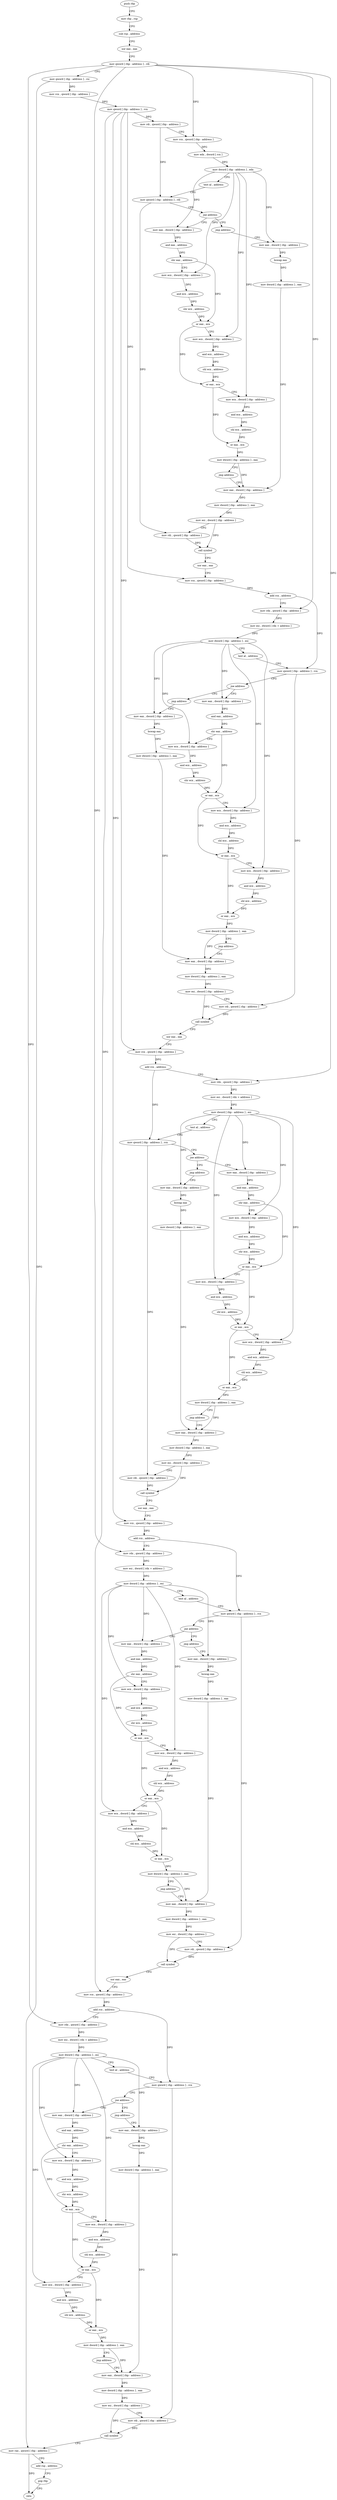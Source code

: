 digraph "func" {
"4254640" [label = "push rbp" ]
"4254641" [label = "mov rbp , rsp" ]
"4254644" [label = "sub rsp , address" ]
"4254651" [label = "xor eax , eax" ]
"4254653" [label = "mov qword [ rbp - address ] , rdi" ]
"4254657" [label = "mov qword [ rbp - address ] , rsi" ]
"4254661" [label = "mov rcx , qword [ rbp - address ]" ]
"4254665" [label = "mov qword [ rbp - address ] , rcx" ]
"4254669" [label = "mov rdi , qword [ rbp - address ]" ]
"4254673" [label = "mov rcx , qword [ rbp - address ]" ]
"4254677" [label = "mov edx , dword [ rcx ]" ]
"4254679" [label = "mov dword [ rbp - address ] , edx" ]
"4254682" [label = "test al , address" ]
"4254684" [label = "mov qword [ rbp - address ] , rdi" ]
"4254688" [label = "jne address" ]
"4254699" [label = "mov eax , dword [ rbp - address ]" ]
"4254694" [label = "jmp address" ]
"4254702" [label = "and eax , address" ]
"4254707" [label = "shr eax , address" ]
"4254710" [label = "mov ecx , dword [ rbp - address ]" ]
"4254713" [label = "and ecx , address" ]
"4254719" [label = "shr ecx , address" ]
"4254722" [label = "or eax , ecx" ]
"4254724" [label = "mov ecx , dword [ rbp - address ]" ]
"4254727" [label = "and ecx , address" ]
"4254733" [label = "shl ecx , address" ]
"4254736" [label = "or eax , ecx" ]
"4254738" [label = "mov ecx , dword [ rbp - address ]" ]
"4254741" [label = "and ecx , address" ]
"4254747" [label = "shl ecx , address" ]
"4254750" [label = "or eax , ecx" ]
"4254752" [label = "mov dword [ rbp - address ] , eax" ]
"4254755" [label = "jmp address" ]
"4254768" [label = "mov eax , dword [ rbp - address ]" ]
"4254760" [label = "mov eax , dword [ rbp - address ]" ]
"4254771" [label = "mov dword [ rbp - address ] , eax" ]
"4254774" [label = "mov esi , dword [ rbp - address ]" ]
"4254777" [label = "mov rdi , qword [ rbp - address ]" ]
"4254781" [label = "call symbol" ]
"4254786" [label = "xor eax , eax" ]
"4254788" [label = "mov rcx , qword [ rbp - address ]" ]
"4254792" [label = "add rcx , address" ]
"4254799" [label = "mov rdx , qword [ rbp - address ]" ]
"4254803" [label = "mov esi , dword [ rdx + address ]" ]
"4254806" [label = "mov dword [ rbp - address ] , esi" ]
"4254809" [label = "test al , address" ]
"4254811" [label = "mov qword [ rbp - address ] , rcx" ]
"4254815" [label = "jne address" ]
"4254826" [label = "mov eax , dword [ rbp - address ]" ]
"4254821" [label = "jmp address" ]
"4254763" [label = "bswap eax" ]
"4254765" [label = "mov dword [ rbp - address ] , eax" ]
"4254829" [label = "and eax , address" ]
"4254834" [label = "shr eax , address" ]
"4254837" [label = "mov ecx , dword [ rbp - address ]" ]
"4254840" [label = "and ecx , address" ]
"4254846" [label = "shr ecx , address" ]
"4254849" [label = "or eax , ecx" ]
"4254851" [label = "mov ecx , dword [ rbp - address ]" ]
"4254854" [label = "and ecx , address" ]
"4254860" [label = "shl ecx , address" ]
"4254863" [label = "or eax , ecx" ]
"4254865" [label = "mov ecx , dword [ rbp - address ]" ]
"4254868" [label = "and ecx , address" ]
"4254874" [label = "shl ecx , address" ]
"4254877" [label = "or eax , ecx" ]
"4254879" [label = "mov dword [ rbp - address ] , eax" ]
"4254882" [label = "jmp address" ]
"4254895" [label = "mov eax , dword [ rbp - address ]" ]
"4254887" [label = "mov eax , dword [ rbp - address ]" ]
"4254898" [label = "mov dword [ rbp - address ] , eax" ]
"4254901" [label = "mov esi , dword [ rbp - address ]" ]
"4254904" [label = "mov rdi , qword [ rbp - address ]" ]
"4254908" [label = "call symbol" ]
"4254913" [label = "xor eax , eax" ]
"4254915" [label = "mov rcx , qword [ rbp - address ]" ]
"4254919" [label = "add rcx , address" ]
"4254926" [label = "mov rdx , qword [ rbp - address ]" ]
"4254930" [label = "mov esi , dword [ rdx + address ]" ]
"4254933" [label = "mov dword [ rbp - address ] , esi" ]
"4254936" [label = "test al , address" ]
"4254938" [label = "mov qword [ rbp - address ] , rcx" ]
"4254942" [label = "jne address" ]
"4254953" [label = "mov eax , dword [ rbp - address ]" ]
"4254948" [label = "jmp address" ]
"4254890" [label = "bswap eax" ]
"4254892" [label = "mov dword [ rbp - address ] , eax" ]
"4254956" [label = "and eax , address" ]
"4254961" [label = "shr eax , address" ]
"4254964" [label = "mov ecx , dword [ rbp - address ]" ]
"4254967" [label = "and ecx , address" ]
"4254973" [label = "shr ecx , address" ]
"4254976" [label = "or eax , ecx" ]
"4254978" [label = "mov ecx , dword [ rbp - address ]" ]
"4254981" [label = "and ecx , address" ]
"4254987" [label = "shl ecx , address" ]
"4254990" [label = "or eax , ecx" ]
"4254992" [label = "mov ecx , dword [ rbp - address ]" ]
"4254995" [label = "and ecx , address" ]
"4255001" [label = "shl ecx , address" ]
"4255004" [label = "or eax , ecx" ]
"4255006" [label = "mov dword [ rbp - address ] , eax" ]
"4255009" [label = "jmp address" ]
"4255022" [label = "mov eax , dword [ rbp - address ]" ]
"4255014" [label = "mov eax , dword [ rbp - address ]" ]
"4255025" [label = "mov dword [ rbp - address ] , eax" ]
"4255028" [label = "mov esi , dword [ rbp - address ]" ]
"4255031" [label = "mov rdi , qword [ rbp - address ]" ]
"4255035" [label = "call symbol" ]
"4255040" [label = "xor eax , eax" ]
"4255042" [label = "mov rcx , qword [ rbp - address ]" ]
"4255046" [label = "add rcx , address" ]
"4255053" [label = "mov rdx , qword [ rbp - address ]" ]
"4255057" [label = "mov esi , dword [ rdx + address ]" ]
"4255060" [label = "mov dword [ rbp - address ] , esi" ]
"4255063" [label = "test al , address" ]
"4255065" [label = "mov qword [ rbp - address ] , rcx" ]
"4255069" [label = "jne address" ]
"4255080" [label = "mov eax , dword [ rbp - address ]" ]
"4255075" [label = "jmp address" ]
"4255017" [label = "bswap eax" ]
"4255019" [label = "mov dword [ rbp - address ] , eax" ]
"4255083" [label = "and eax , address" ]
"4255088" [label = "shr eax , address" ]
"4255091" [label = "mov ecx , dword [ rbp - address ]" ]
"4255094" [label = "and ecx , address" ]
"4255100" [label = "shr ecx , address" ]
"4255103" [label = "or eax , ecx" ]
"4255105" [label = "mov ecx , dword [ rbp - address ]" ]
"4255108" [label = "and ecx , address" ]
"4255114" [label = "shl ecx , address" ]
"4255117" [label = "or eax , ecx" ]
"4255119" [label = "mov ecx , dword [ rbp - address ]" ]
"4255122" [label = "and ecx , address" ]
"4255128" [label = "shl ecx , address" ]
"4255131" [label = "or eax , ecx" ]
"4255133" [label = "mov dword [ rbp - address ] , eax" ]
"4255136" [label = "jmp address" ]
"4255149" [label = "mov eax , dword [ rbp - address ]" ]
"4255141" [label = "mov eax , dword [ rbp - address ]" ]
"4255152" [label = "mov dword [ rbp - address ] , eax" ]
"4255155" [label = "mov esi , dword [ rbp - address ]" ]
"4255158" [label = "mov rdi , qword [ rbp - address ]" ]
"4255162" [label = "call symbol" ]
"4255167" [label = "xor eax , eax" ]
"4255169" [label = "mov rcx , qword [ rbp - address ]" ]
"4255173" [label = "add rcx , address" ]
"4255180" [label = "mov rdx , qword [ rbp - address ]" ]
"4255184" [label = "mov esi , dword [ rdx + address ]" ]
"4255187" [label = "mov dword [ rbp - address ] , esi" ]
"4255190" [label = "test al , address" ]
"4255192" [label = "mov qword [ rbp - address ] , rcx" ]
"4255196" [label = "jne address" ]
"4255207" [label = "mov eax , dword [ rbp - address ]" ]
"4255202" [label = "jmp address" ]
"4255144" [label = "bswap eax" ]
"4255146" [label = "mov dword [ rbp - address ] , eax" ]
"4255210" [label = "and eax , address" ]
"4255215" [label = "shr eax , address" ]
"4255218" [label = "mov ecx , dword [ rbp - address ]" ]
"4255221" [label = "and ecx , address" ]
"4255227" [label = "shr ecx , address" ]
"4255230" [label = "or eax , ecx" ]
"4255232" [label = "mov ecx , dword [ rbp - address ]" ]
"4255235" [label = "and ecx , address" ]
"4255241" [label = "shl ecx , address" ]
"4255244" [label = "or eax , ecx" ]
"4255246" [label = "mov ecx , dword [ rbp - address ]" ]
"4255249" [label = "and ecx , address" ]
"4255255" [label = "shl ecx , address" ]
"4255258" [label = "or eax , ecx" ]
"4255260" [label = "mov dword [ rbp - address ] , eax" ]
"4255263" [label = "jmp address" ]
"4255276" [label = "mov eax , dword [ rbp - address ]" ]
"4255268" [label = "mov eax , dword [ rbp - address ]" ]
"4255279" [label = "mov dword [ rbp - address ] , eax" ]
"4255282" [label = "mov esi , dword [ rbp - address ]" ]
"4255285" [label = "mov rdi , qword [ rbp - address ]" ]
"4255289" [label = "call symbol" ]
"4255294" [label = "mov rax , qword [ rbp - address ]" ]
"4255298" [label = "add rsp , address" ]
"4255305" [label = "pop rbp" ]
"4255306" [label = "retn" ]
"4255271" [label = "bswap eax" ]
"4255273" [label = "mov dword [ rbp - address ] , eax" ]
"4254640" -> "4254641" [ label = "CFG" ]
"4254641" -> "4254644" [ label = "CFG" ]
"4254644" -> "4254651" [ label = "CFG" ]
"4254651" -> "4254653" [ label = "CFG" ]
"4254653" -> "4254657" [ label = "CFG" ]
"4254653" -> "4254673" [ label = "DFG" ]
"4254653" -> "4254799" [ label = "DFG" ]
"4254653" -> "4254926" [ label = "DFG" ]
"4254653" -> "4255053" [ label = "DFG" ]
"4254653" -> "4255180" [ label = "DFG" ]
"4254657" -> "4254661" [ label = "DFG" ]
"4254657" -> "4255294" [ label = "DFG" ]
"4254661" -> "4254665" [ label = "DFG" ]
"4254665" -> "4254669" [ label = "DFG" ]
"4254665" -> "4254788" [ label = "DFG" ]
"4254665" -> "4254915" [ label = "DFG" ]
"4254665" -> "4255042" [ label = "DFG" ]
"4254665" -> "4255169" [ label = "DFG" ]
"4254669" -> "4254673" [ label = "CFG" ]
"4254669" -> "4254684" [ label = "DFG" ]
"4254673" -> "4254677" [ label = "DFG" ]
"4254677" -> "4254679" [ label = "DFG" ]
"4254679" -> "4254682" [ label = "CFG" ]
"4254679" -> "4254699" [ label = "DFG" ]
"4254679" -> "4254710" [ label = "DFG" ]
"4254679" -> "4254724" [ label = "DFG" ]
"4254679" -> "4254738" [ label = "DFG" ]
"4254679" -> "4254760" [ label = "DFG" ]
"4254682" -> "4254684" [ label = "CFG" ]
"4254684" -> "4254688" [ label = "CFG" ]
"4254684" -> "4254777" [ label = "DFG" ]
"4254688" -> "4254699" [ label = "CFG" ]
"4254688" -> "4254694" [ label = "CFG" ]
"4254699" -> "4254702" [ label = "DFG" ]
"4254694" -> "4254760" [ label = "CFG" ]
"4254702" -> "4254707" [ label = "DFG" ]
"4254707" -> "4254710" [ label = "CFG" ]
"4254707" -> "4254722" [ label = "DFG" ]
"4254710" -> "4254713" [ label = "DFG" ]
"4254713" -> "4254719" [ label = "DFG" ]
"4254719" -> "4254722" [ label = "DFG" ]
"4254722" -> "4254724" [ label = "CFG" ]
"4254722" -> "4254736" [ label = "DFG" ]
"4254724" -> "4254727" [ label = "DFG" ]
"4254727" -> "4254733" [ label = "DFG" ]
"4254733" -> "4254736" [ label = "DFG" ]
"4254736" -> "4254738" [ label = "CFG" ]
"4254736" -> "4254750" [ label = "DFG" ]
"4254738" -> "4254741" [ label = "DFG" ]
"4254741" -> "4254747" [ label = "DFG" ]
"4254747" -> "4254750" [ label = "DFG" ]
"4254750" -> "4254752" [ label = "DFG" ]
"4254752" -> "4254755" [ label = "CFG" ]
"4254752" -> "4254768" [ label = "DFG" ]
"4254755" -> "4254768" [ label = "CFG" ]
"4254768" -> "4254771" [ label = "DFG" ]
"4254760" -> "4254763" [ label = "DFG" ]
"4254771" -> "4254774" [ label = "DFG" ]
"4254774" -> "4254777" [ label = "CFG" ]
"4254774" -> "4254781" [ label = "DFG" ]
"4254777" -> "4254781" [ label = "DFG" ]
"4254781" -> "4254786" [ label = "CFG" ]
"4254786" -> "4254788" [ label = "CFG" ]
"4254788" -> "4254792" [ label = "DFG" ]
"4254792" -> "4254799" [ label = "CFG" ]
"4254792" -> "4254811" [ label = "DFG" ]
"4254799" -> "4254803" [ label = "DFG" ]
"4254803" -> "4254806" [ label = "DFG" ]
"4254806" -> "4254809" [ label = "CFG" ]
"4254806" -> "4254826" [ label = "DFG" ]
"4254806" -> "4254837" [ label = "DFG" ]
"4254806" -> "4254851" [ label = "DFG" ]
"4254806" -> "4254865" [ label = "DFG" ]
"4254806" -> "4254887" [ label = "DFG" ]
"4254809" -> "4254811" [ label = "CFG" ]
"4254811" -> "4254815" [ label = "CFG" ]
"4254811" -> "4254904" [ label = "DFG" ]
"4254815" -> "4254826" [ label = "CFG" ]
"4254815" -> "4254821" [ label = "CFG" ]
"4254826" -> "4254829" [ label = "DFG" ]
"4254821" -> "4254887" [ label = "CFG" ]
"4254763" -> "4254765" [ label = "DFG" ]
"4254765" -> "4254768" [ label = "DFG" ]
"4254829" -> "4254834" [ label = "DFG" ]
"4254834" -> "4254837" [ label = "CFG" ]
"4254834" -> "4254849" [ label = "DFG" ]
"4254837" -> "4254840" [ label = "DFG" ]
"4254840" -> "4254846" [ label = "DFG" ]
"4254846" -> "4254849" [ label = "DFG" ]
"4254849" -> "4254851" [ label = "CFG" ]
"4254849" -> "4254863" [ label = "DFG" ]
"4254851" -> "4254854" [ label = "DFG" ]
"4254854" -> "4254860" [ label = "DFG" ]
"4254860" -> "4254863" [ label = "DFG" ]
"4254863" -> "4254865" [ label = "CFG" ]
"4254863" -> "4254877" [ label = "DFG" ]
"4254865" -> "4254868" [ label = "DFG" ]
"4254868" -> "4254874" [ label = "DFG" ]
"4254874" -> "4254877" [ label = "DFG" ]
"4254877" -> "4254879" [ label = "DFG" ]
"4254879" -> "4254882" [ label = "CFG" ]
"4254879" -> "4254895" [ label = "DFG" ]
"4254882" -> "4254895" [ label = "CFG" ]
"4254895" -> "4254898" [ label = "DFG" ]
"4254887" -> "4254890" [ label = "DFG" ]
"4254898" -> "4254901" [ label = "DFG" ]
"4254901" -> "4254904" [ label = "CFG" ]
"4254901" -> "4254908" [ label = "DFG" ]
"4254904" -> "4254908" [ label = "DFG" ]
"4254908" -> "4254913" [ label = "CFG" ]
"4254913" -> "4254915" [ label = "CFG" ]
"4254915" -> "4254919" [ label = "DFG" ]
"4254919" -> "4254926" [ label = "CFG" ]
"4254919" -> "4254938" [ label = "DFG" ]
"4254926" -> "4254930" [ label = "DFG" ]
"4254930" -> "4254933" [ label = "DFG" ]
"4254933" -> "4254936" [ label = "CFG" ]
"4254933" -> "4254953" [ label = "DFG" ]
"4254933" -> "4254964" [ label = "DFG" ]
"4254933" -> "4254978" [ label = "DFG" ]
"4254933" -> "4254992" [ label = "DFG" ]
"4254933" -> "4255014" [ label = "DFG" ]
"4254936" -> "4254938" [ label = "CFG" ]
"4254938" -> "4254942" [ label = "CFG" ]
"4254938" -> "4255031" [ label = "DFG" ]
"4254942" -> "4254953" [ label = "CFG" ]
"4254942" -> "4254948" [ label = "CFG" ]
"4254953" -> "4254956" [ label = "DFG" ]
"4254948" -> "4255014" [ label = "CFG" ]
"4254890" -> "4254892" [ label = "DFG" ]
"4254892" -> "4254895" [ label = "DFG" ]
"4254956" -> "4254961" [ label = "DFG" ]
"4254961" -> "4254964" [ label = "CFG" ]
"4254961" -> "4254976" [ label = "DFG" ]
"4254964" -> "4254967" [ label = "DFG" ]
"4254967" -> "4254973" [ label = "DFG" ]
"4254973" -> "4254976" [ label = "DFG" ]
"4254976" -> "4254978" [ label = "CFG" ]
"4254976" -> "4254990" [ label = "DFG" ]
"4254978" -> "4254981" [ label = "DFG" ]
"4254981" -> "4254987" [ label = "DFG" ]
"4254987" -> "4254990" [ label = "DFG" ]
"4254990" -> "4254992" [ label = "CFG" ]
"4254990" -> "4255004" [ label = "DFG" ]
"4254992" -> "4254995" [ label = "DFG" ]
"4254995" -> "4255001" [ label = "DFG" ]
"4255001" -> "4255004" [ label = "DFG" ]
"4255004" -> "4255006" [ label = "DFG" ]
"4255006" -> "4255009" [ label = "CFG" ]
"4255006" -> "4255022" [ label = "DFG" ]
"4255009" -> "4255022" [ label = "CFG" ]
"4255022" -> "4255025" [ label = "DFG" ]
"4255014" -> "4255017" [ label = "DFG" ]
"4255025" -> "4255028" [ label = "DFG" ]
"4255028" -> "4255031" [ label = "CFG" ]
"4255028" -> "4255035" [ label = "DFG" ]
"4255031" -> "4255035" [ label = "DFG" ]
"4255035" -> "4255040" [ label = "CFG" ]
"4255040" -> "4255042" [ label = "CFG" ]
"4255042" -> "4255046" [ label = "DFG" ]
"4255046" -> "4255053" [ label = "CFG" ]
"4255046" -> "4255065" [ label = "DFG" ]
"4255053" -> "4255057" [ label = "DFG" ]
"4255057" -> "4255060" [ label = "DFG" ]
"4255060" -> "4255063" [ label = "CFG" ]
"4255060" -> "4255080" [ label = "DFG" ]
"4255060" -> "4255091" [ label = "DFG" ]
"4255060" -> "4255105" [ label = "DFG" ]
"4255060" -> "4255119" [ label = "DFG" ]
"4255060" -> "4255141" [ label = "DFG" ]
"4255063" -> "4255065" [ label = "CFG" ]
"4255065" -> "4255069" [ label = "CFG" ]
"4255065" -> "4255158" [ label = "DFG" ]
"4255069" -> "4255080" [ label = "CFG" ]
"4255069" -> "4255075" [ label = "CFG" ]
"4255080" -> "4255083" [ label = "DFG" ]
"4255075" -> "4255141" [ label = "CFG" ]
"4255017" -> "4255019" [ label = "DFG" ]
"4255019" -> "4255022" [ label = "DFG" ]
"4255083" -> "4255088" [ label = "DFG" ]
"4255088" -> "4255091" [ label = "CFG" ]
"4255088" -> "4255103" [ label = "DFG" ]
"4255091" -> "4255094" [ label = "DFG" ]
"4255094" -> "4255100" [ label = "DFG" ]
"4255100" -> "4255103" [ label = "DFG" ]
"4255103" -> "4255105" [ label = "CFG" ]
"4255103" -> "4255117" [ label = "DFG" ]
"4255105" -> "4255108" [ label = "DFG" ]
"4255108" -> "4255114" [ label = "DFG" ]
"4255114" -> "4255117" [ label = "DFG" ]
"4255117" -> "4255119" [ label = "CFG" ]
"4255117" -> "4255131" [ label = "DFG" ]
"4255119" -> "4255122" [ label = "DFG" ]
"4255122" -> "4255128" [ label = "DFG" ]
"4255128" -> "4255131" [ label = "DFG" ]
"4255131" -> "4255133" [ label = "DFG" ]
"4255133" -> "4255136" [ label = "CFG" ]
"4255133" -> "4255149" [ label = "DFG" ]
"4255136" -> "4255149" [ label = "CFG" ]
"4255149" -> "4255152" [ label = "DFG" ]
"4255141" -> "4255144" [ label = "DFG" ]
"4255152" -> "4255155" [ label = "DFG" ]
"4255155" -> "4255158" [ label = "CFG" ]
"4255155" -> "4255162" [ label = "DFG" ]
"4255158" -> "4255162" [ label = "DFG" ]
"4255162" -> "4255167" [ label = "CFG" ]
"4255167" -> "4255169" [ label = "CFG" ]
"4255169" -> "4255173" [ label = "DFG" ]
"4255173" -> "4255180" [ label = "CFG" ]
"4255173" -> "4255192" [ label = "DFG" ]
"4255180" -> "4255184" [ label = "DFG" ]
"4255184" -> "4255187" [ label = "DFG" ]
"4255187" -> "4255190" [ label = "CFG" ]
"4255187" -> "4255207" [ label = "DFG" ]
"4255187" -> "4255218" [ label = "DFG" ]
"4255187" -> "4255232" [ label = "DFG" ]
"4255187" -> "4255246" [ label = "DFG" ]
"4255187" -> "4255268" [ label = "DFG" ]
"4255190" -> "4255192" [ label = "CFG" ]
"4255192" -> "4255196" [ label = "CFG" ]
"4255192" -> "4255285" [ label = "DFG" ]
"4255196" -> "4255207" [ label = "CFG" ]
"4255196" -> "4255202" [ label = "CFG" ]
"4255207" -> "4255210" [ label = "DFG" ]
"4255202" -> "4255268" [ label = "CFG" ]
"4255144" -> "4255146" [ label = "DFG" ]
"4255146" -> "4255149" [ label = "DFG" ]
"4255210" -> "4255215" [ label = "DFG" ]
"4255215" -> "4255218" [ label = "CFG" ]
"4255215" -> "4255230" [ label = "DFG" ]
"4255218" -> "4255221" [ label = "DFG" ]
"4255221" -> "4255227" [ label = "DFG" ]
"4255227" -> "4255230" [ label = "DFG" ]
"4255230" -> "4255232" [ label = "CFG" ]
"4255230" -> "4255244" [ label = "DFG" ]
"4255232" -> "4255235" [ label = "DFG" ]
"4255235" -> "4255241" [ label = "DFG" ]
"4255241" -> "4255244" [ label = "DFG" ]
"4255244" -> "4255246" [ label = "CFG" ]
"4255244" -> "4255258" [ label = "DFG" ]
"4255246" -> "4255249" [ label = "DFG" ]
"4255249" -> "4255255" [ label = "DFG" ]
"4255255" -> "4255258" [ label = "DFG" ]
"4255258" -> "4255260" [ label = "DFG" ]
"4255260" -> "4255263" [ label = "CFG" ]
"4255260" -> "4255276" [ label = "DFG" ]
"4255263" -> "4255276" [ label = "CFG" ]
"4255276" -> "4255279" [ label = "DFG" ]
"4255268" -> "4255271" [ label = "DFG" ]
"4255279" -> "4255282" [ label = "DFG" ]
"4255282" -> "4255285" [ label = "CFG" ]
"4255282" -> "4255289" [ label = "DFG" ]
"4255285" -> "4255289" [ label = "DFG" ]
"4255289" -> "4255294" [ label = "CFG" ]
"4255294" -> "4255298" [ label = "CFG" ]
"4255294" -> "4255306" [ label = "DFG" ]
"4255298" -> "4255305" [ label = "CFG" ]
"4255305" -> "4255306" [ label = "CFG" ]
"4255271" -> "4255273" [ label = "DFG" ]
"4255273" -> "4255276" [ label = "DFG" ]
}
